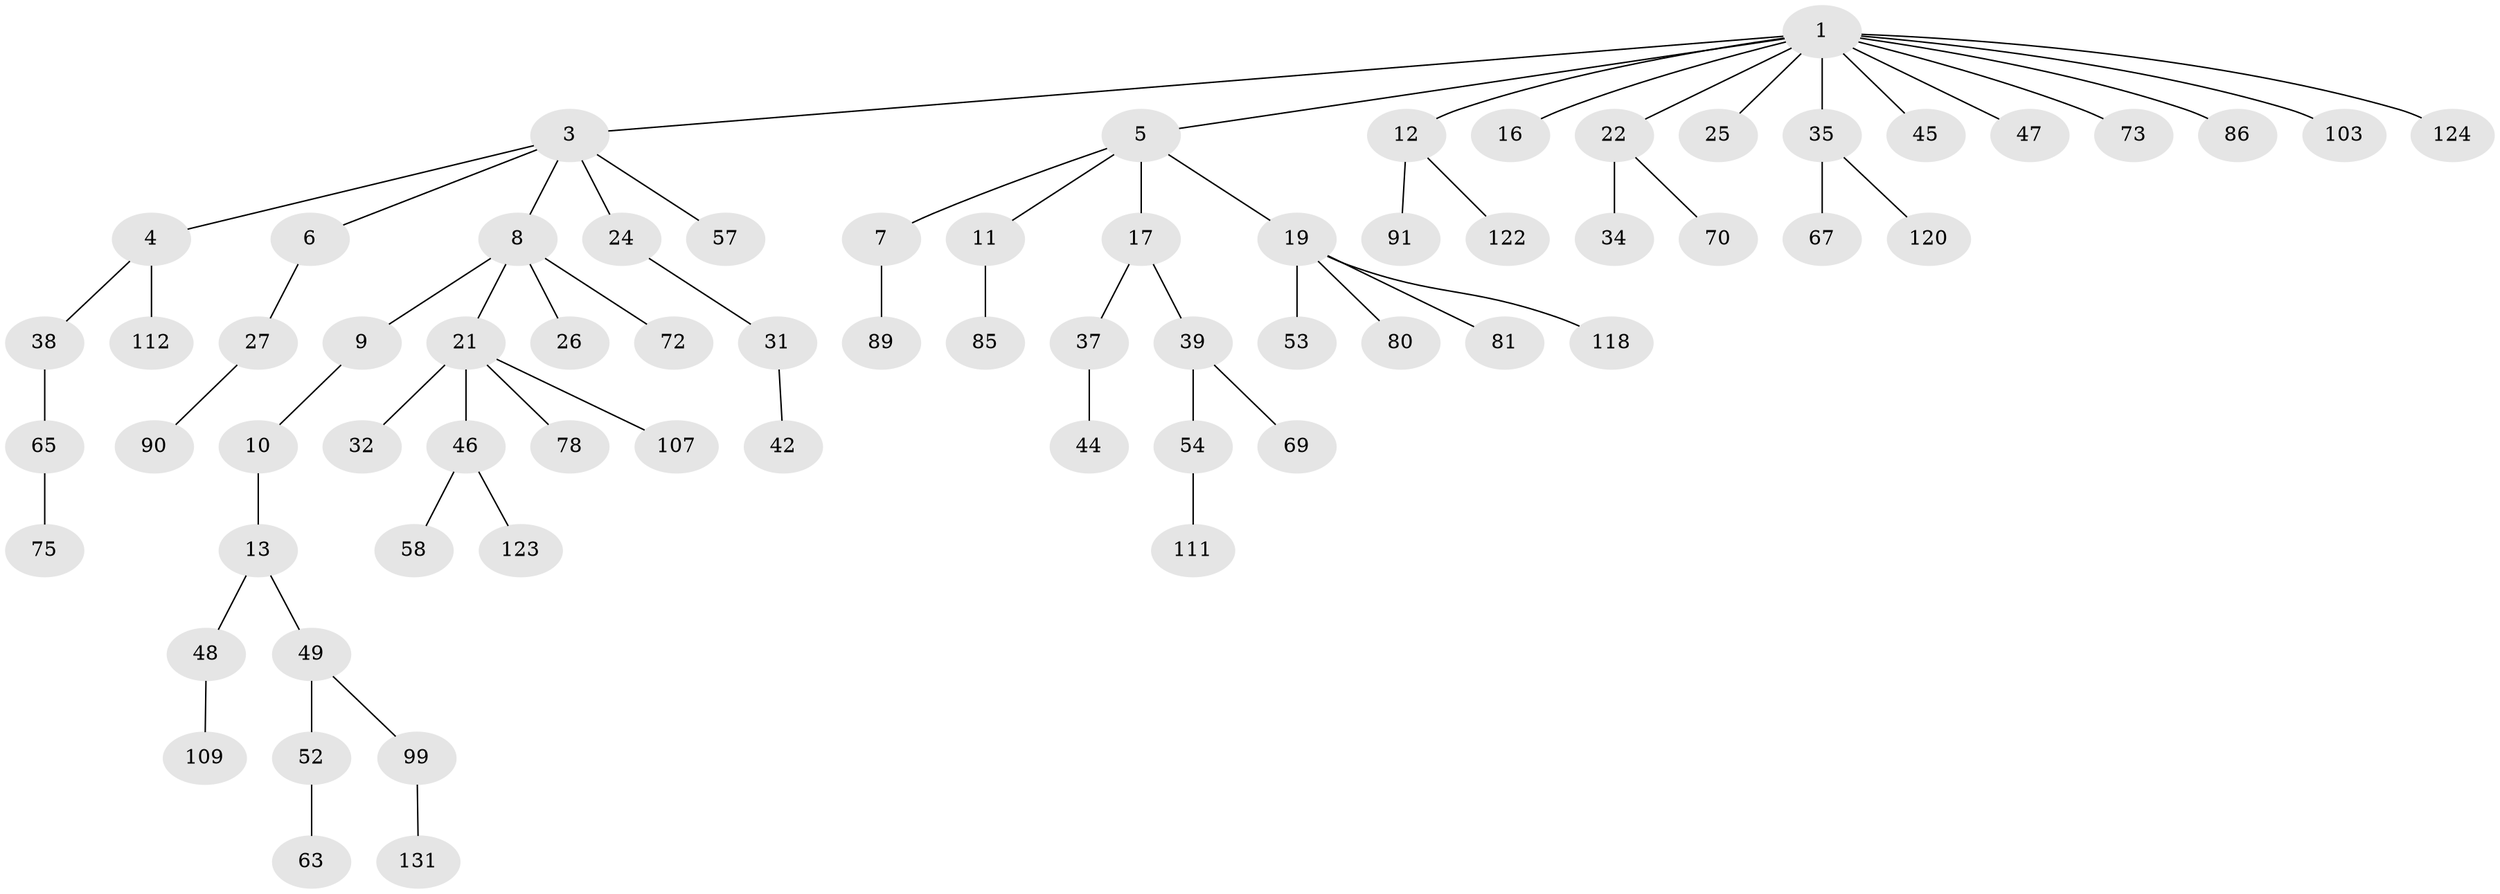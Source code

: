 // original degree distribution, {5: 0.04411764705882353, 10: 0.014705882352941176, 6: 0.014705882352941176, 3: 0.125, 2: 0.22058823529411764, 4: 0.04411764705882353, 1: 0.5367647058823529}
// Generated by graph-tools (version 1.1) at 2025/15/03/09/25 04:15:33]
// undirected, 68 vertices, 67 edges
graph export_dot {
graph [start="1"]
  node [color=gray90,style=filled];
  1 [super="+2"];
  3;
  4;
  5;
  6;
  7 [super="+61+18"];
  8 [super="+66+33+92+102+30+14"];
  9 [super="+93"];
  10;
  11 [super="+29"];
  12;
  13 [super="+97+15+50"];
  16 [super="+130"];
  17;
  19 [super="+68+20+23"];
  21;
  22;
  24 [super="+41+64"];
  25;
  26 [super="+40"];
  27 [super="+51"];
  31;
  32;
  34;
  35 [super="+36+128"];
  37 [super="+59+101+74"];
  38;
  39 [super="+82+55"];
  42;
  44;
  45;
  46;
  47;
  48 [super="+77"];
  49;
  52 [super="+100"];
  53 [super="+56"];
  54;
  57;
  58;
  63;
  65;
  67;
  69 [super="+83+84"];
  70;
  72;
  73;
  75;
  78 [super="+88"];
  80;
  81 [super="+94"];
  85 [super="+115+116"];
  86 [super="+129"];
  89;
  90 [super="+127"];
  91;
  99 [super="+106+134+117"];
  103;
  107;
  109;
  111;
  112;
  118;
  120;
  122;
  123;
  124;
  131;
  1 -- 16;
  1 -- 22;
  1 -- 73;
  1 -- 103;
  1 -- 3;
  1 -- 35;
  1 -- 5;
  1 -- 12;
  1 -- 45;
  1 -- 47;
  1 -- 86;
  1 -- 25;
  1 -- 124;
  3 -- 4;
  3 -- 6;
  3 -- 8;
  3 -- 24;
  3 -- 57;
  4 -- 38;
  4 -- 112;
  5 -- 7;
  5 -- 11;
  5 -- 17;
  5 -- 19;
  6 -- 27;
  7 -- 89;
  8 -- 9;
  8 -- 21;
  8 -- 26;
  8 -- 72;
  9 -- 10;
  10 -- 13;
  11 -- 85;
  12 -- 91;
  12 -- 122;
  13 -- 48;
  13 -- 49;
  17 -- 37;
  17 -- 39;
  19 -- 118;
  19 -- 80;
  19 -- 81;
  19 -- 53;
  21 -- 32;
  21 -- 46;
  21 -- 78;
  21 -- 107;
  22 -- 34;
  22 -- 70;
  24 -- 31;
  27 -- 90;
  31 -- 42;
  35 -- 67;
  35 -- 120;
  37 -- 44;
  38 -- 65;
  39 -- 54;
  39 -- 69;
  46 -- 58;
  46 -- 123;
  48 -- 109;
  49 -- 52;
  49 -- 99;
  52 -- 63;
  54 -- 111;
  65 -- 75;
  99 -- 131;
}
